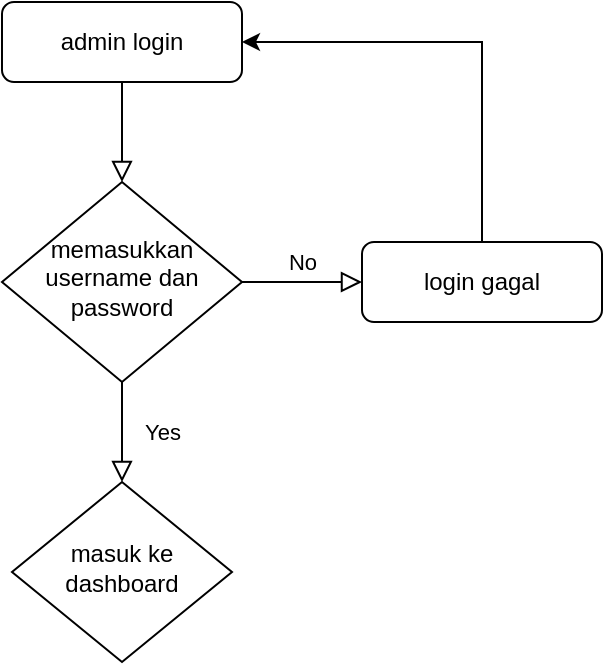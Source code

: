 <mxfile version="14.3.0" type="github" pages="2">
  <diagram id="C5RBs43oDa-KdzZeNtuy" name="Page-1">
    <mxGraphModel dx="868" dy="488" grid="1" gridSize="10" guides="1" tooltips="1" connect="1" arrows="1" fold="1" page="1" pageScale="1" pageWidth="827" pageHeight="1169" math="0" shadow="0">
      <root>
        <mxCell id="WIyWlLk6GJQsqaUBKTNV-0" />
        <mxCell id="WIyWlLk6GJQsqaUBKTNV-1" parent="WIyWlLk6GJQsqaUBKTNV-0" />
        <mxCell id="WIyWlLk6GJQsqaUBKTNV-2" value="" style="rounded=0;html=1;jettySize=auto;orthogonalLoop=1;fontSize=11;endArrow=block;endFill=0;endSize=8;strokeWidth=1;shadow=0;labelBackgroundColor=none;edgeStyle=orthogonalEdgeStyle;" parent="WIyWlLk6GJQsqaUBKTNV-1" source="WIyWlLk6GJQsqaUBKTNV-3" target="WIyWlLk6GJQsqaUBKTNV-6" edge="1">
          <mxGeometry relative="1" as="geometry" />
        </mxCell>
        <mxCell id="WIyWlLk6GJQsqaUBKTNV-3" value="admin login" style="rounded=1;whiteSpace=wrap;html=1;fontSize=12;glass=0;strokeWidth=1;shadow=0;" parent="WIyWlLk6GJQsqaUBKTNV-1" vertex="1">
          <mxGeometry x="150" y="80" width="120" height="40" as="geometry" />
        </mxCell>
        <mxCell id="WIyWlLk6GJQsqaUBKTNV-4" value="Yes" style="rounded=0;html=1;jettySize=auto;orthogonalLoop=1;fontSize=11;endArrow=block;endFill=0;endSize=8;strokeWidth=1;shadow=0;labelBackgroundColor=none;edgeStyle=orthogonalEdgeStyle;" parent="WIyWlLk6GJQsqaUBKTNV-1" source="WIyWlLk6GJQsqaUBKTNV-6" target="WIyWlLk6GJQsqaUBKTNV-10" edge="1">
          <mxGeometry y="20" relative="1" as="geometry">
            <mxPoint as="offset" />
          </mxGeometry>
        </mxCell>
        <mxCell id="WIyWlLk6GJQsqaUBKTNV-5" value="No" style="edgeStyle=orthogonalEdgeStyle;rounded=0;html=1;jettySize=auto;orthogonalLoop=1;fontSize=11;endArrow=block;endFill=0;endSize=8;strokeWidth=1;shadow=0;labelBackgroundColor=none;" parent="WIyWlLk6GJQsqaUBKTNV-1" source="WIyWlLk6GJQsqaUBKTNV-6" target="WIyWlLk6GJQsqaUBKTNV-7" edge="1">
          <mxGeometry y="10" relative="1" as="geometry">
            <mxPoint as="offset" />
          </mxGeometry>
        </mxCell>
        <mxCell id="WIyWlLk6GJQsqaUBKTNV-6" value="memasukkan username dan password" style="rhombus;whiteSpace=wrap;html=1;shadow=0;fontFamily=Helvetica;fontSize=12;align=center;strokeWidth=1;spacing=6;spacingTop=-4;" parent="WIyWlLk6GJQsqaUBKTNV-1" vertex="1">
          <mxGeometry x="150" y="170" width="120" height="100" as="geometry" />
        </mxCell>
        <mxCell id="4Alwis1qKZL1sl8xGbqd-2" style="edgeStyle=orthogonalEdgeStyle;rounded=0;orthogonalLoop=1;jettySize=auto;html=1;exitX=0.5;exitY=0;exitDx=0;exitDy=0;entryX=1;entryY=0.5;entryDx=0;entryDy=0;" edge="1" parent="WIyWlLk6GJQsqaUBKTNV-1" source="WIyWlLk6GJQsqaUBKTNV-7" target="WIyWlLk6GJQsqaUBKTNV-3">
          <mxGeometry relative="1" as="geometry" />
        </mxCell>
        <mxCell id="WIyWlLk6GJQsqaUBKTNV-7" value="login gagal" style="rounded=1;whiteSpace=wrap;html=1;fontSize=12;glass=0;strokeWidth=1;shadow=0;" parent="WIyWlLk6GJQsqaUBKTNV-1" vertex="1">
          <mxGeometry x="330" y="200" width="120" height="40" as="geometry" />
        </mxCell>
        <mxCell id="WIyWlLk6GJQsqaUBKTNV-10" value="masuk ke dashboard" style="rhombus;whiteSpace=wrap;html=1;shadow=0;fontFamily=Helvetica;fontSize=12;align=center;strokeWidth=1;spacing=6;spacingTop=-4;" parent="WIyWlLk6GJQsqaUBKTNV-1" vertex="1">
          <mxGeometry x="155" y="320" width="110" height="90" as="geometry" />
        </mxCell>
      </root>
    </mxGraphModel>
  </diagram>
  <diagram id="_GtElA_Up8vUdJUjJvz9" name="Page-2">
    <mxGraphModel dx="1736" dy="976" grid="1" gridSize="10" guides="1" tooltips="1" connect="1" arrows="1" fold="1" page="1" pageScale="1" pageWidth="1169" pageHeight="1654" math="0" shadow="0">
      <root>
        <mxCell id="G3ZkEbGaR9kuROCJ14Rw-0" />
        <mxCell id="G3ZkEbGaR9kuROCJ14Rw-1" parent="G3ZkEbGaR9kuROCJ14Rw-0" />
        <mxCell id="SqQvsYoHiRkLZMvJoNwv-1" style="edgeStyle=orthogonalEdgeStyle;rounded=0;orthogonalLoop=1;jettySize=auto;html=1;entryX=0.5;entryY=0;entryDx=0;entryDy=0;" edge="1" parent="G3ZkEbGaR9kuROCJ14Rw-1" source="SqQvsYoHiRkLZMvJoNwv-0" target="lf2pu00sM3WdBxK_Zstw-0">
          <mxGeometry relative="1" as="geometry">
            <mxPoint x="160" y="150" as="targetPoint" />
          </mxGeometry>
        </mxCell>
        <mxCell id="SqQvsYoHiRkLZMvJoNwv-0" value="user register" style="rounded=1;whiteSpace=wrap;html=1;" vertex="1" parent="G3ZkEbGaR9kuROCJ14Rw-1">
          <mxGeometry x="464" y="80" width="120" height="50" as="geometry" />
        </mxCell>
        <mxCell id="lf2pu00sM3WdBxK_Zstw-1" style="edgeStyle=orthogonalEdgeStyle;rounded=0;orthogonalLoop=1;jettySize=auto;html=1;entryX=0;entryY=0.5;entryDx=0;entryDy=0;" edge="1" parent="G3ZkEbGaR9kuROCJ14Rw-1" source="lf2pu00sM3WdBxK_Zstw-0" target="lf2pu00sM3WdBxK_Zstw-3">
          <mxGeometry relative="1" as="geometry">
            <mxPoint x="280" y="220" as="targetPoint" />
          </mxGeometry>
        </mxCell>
        <mxCell id="lf2pu00sM3WdBxK_Zstw-53" style="edgeStyle=orthogonalEdgeStyle;rounded=0;orthogonalLoop=1;jettySize=auto;html=1;entryX=0.5;entryY=0;entryDx=0;entryDy=0;" edge="1" parent="G3ZkEbGaR9kuROCJ14Rw-1" source="lf2pu00sM3WdBxK_Zstw-0" target="lf2pu00sM3WdBxK_Zstw-8">
          <mxGeometry relative="1" as="geometry" />
        </mxCell>
        <mxCell id="lf2pu00sM3WdBxK_Zstw-0" value="mengisi data diri" style="rhombus;whiteSpace=wrap;html=1;" vertex="1" parent="G3ZkEbGaR9kuROCJ14Rw-1">
          <mxGeometry x="459" y="160" width="130" height="80" as="geometry" />
        </mxCell>
        <mxCell id="lf2pu00sM3WdBxK_Zstw-2" value="salah" style="text;html=1;align=center;verticalAlign=middle;resizable=0;points=[];autosize=1;" vertex="1" parent="G3ZkEbGaR9kuROCJ14Rw-1">
          <mxGeometry x="584" y="180" width="40" height="20" as="geometry" />
        </mxCell>
        <mxCell id="lf2pu00sM3WdBxK_Zstw-52" style="edgeStyle=orthogonalEdgeStyle;rounded=0;orthogonalLoop=1;jettySize=auto;html=1;entryX=1;entryY=0.5;entryDx=0;entryDy=0;" edge="1" parent="G3ZkEbGaR9kuROCJ14Rw-1" source="lf2pu00sM3WdBxK_Zstw-3" target="SqQvsYoHiRkLZMvJoNwv-0">
          <mxGeometry relative="1" as="geometry">
            <Array as="points">
              <mxPoint x="680" y="105" />
            </Array>
          </mxGeometry>
        </mxCell>
        <mxCell id="lf2pu00sM3WdBxK_Zstw-3" value="registrasi gagal" style="rounded=1;whiteSpace=wrap;html=1;" vertex="1" parent="G3ZkEbGaR9kuROCJ14Rw-1">
          <mxGeometry x="630" y="180" width="100" height="40" as="geometry" />
        </mxCell>
        <mxCell id="lf2pu00sM3WdBxK_Zstw-7" value="benar" style="text;html=1;align=center;verticalAlign=middle;resizable=0;points=[];autosize=1;" vertex="1" parent="G3ZkEbGaR9kuROCJ14Rw-1">
          <mxGeometry x="469" y="240" width="50" height="20" as="geometry" />
        </mxCell>
        <mxCell id="lf2pu00sM3WdBxK_Zstw-55" style="edgeStyle=orthogonalEdgeStyle;rounded=0;orthogonalLoop=1;jettySize=auto;html=1;entryX=0.5;entryY=0;entryDx=0;entryDy=0;" edge="1" parent="G3ZkEbGaR9kuROCJ14Rw-1" source="lf2pu00sM3WdBxK_Zstw-8" target="lf2pu00sM3WdBxK_Zstw-15">
          <mxGeometry relative="1" as="geometry" />
        </mxCell>
        <mxCell id="lf2pu00sM3WdBxK_Zstw-8" value="login" style="rounded=1;whiteSpace=wrap;html=1;" vertex="1" parent="G3ZkEbGaR9kuROCJ14Rw-1">
          <mxGeometry x="469" y="280" width="110" height="40" as="geometry" />
        </mxCell>
        <mxCell id="lf2pu00sM3WdBxK_Zstw-57" style="edgeStyle=orthogonalEdgeStyle;rounded=0;orthogonalLoop=1;jettySize=auto;html=1;entryX=0;entryY=0.5;entryDx=0;entryDy=0;" edge="1" parent="G3ZkEbGaR9kuROCJ14Rw-1" source="lf2pu00sM3WdBxK_Zstw-15" target="lf2pu00sM3WdBxK_Zstw-18">
          <mxGeometry relative="1" as="geometry" />
        </mxCell>
        <mxCell id="lf2pu00sM3WdBxK_Zstw-59" style="edgeStyle=orthogonalEdgeStyle;rounded=0;orthogonalLoop=1;jettySize=auto;html=1;entryX=0.5;entryY=0;entryDx=0;entryDy=0;" edge="1" parent="G3ZkEbGaR9kuROCJ14Rw-1" source="lf2pu00sM3WdBxK_Zstw-15" target="lf2pu00sM3WdBxK_Zstw-21">
          <mxGeometry relative="1" as="geometry" />
        </mxCell>
        <mxCell id="lf2pu00sM3WdBxK_Zstw-15" value="memasukkan&lt;br&gt;user nama&lt;br&gt;dan password" style="rhombus;whiteSpace=wrap;html=1;" vertex="1" parent="G3ZkEbGaR9kuROCJ14Rw-1">
          <mxGeometry x="454" y="360" width="140" height="120" as="geometry" />
        </mxCell>
        <mxCell id="lf2pu00sM3WdBxK_Zstw-17" value="salah" style="text;html=1;align=center;verticalAlign=middle;resizable=0;points=[];autosize=1;" vertex="1" parent="G3ZkEbGaR9kuROCJ14Rw-1">
          <mxGeometry x="594" y="400" width="40" height="20" as="geometry" />
        </mxCell>
        <mxCell id="lf2pu00sM3WdBxK_Zstw-19" style="edgeStyle=orthogonalEdgeStyle;rounded=0;orthogonalLoop=1;jettySize=auto;html=1;entryX=1;entryY=0.5;entryDx=0;entryDy=0;" edge="1" parent="G3ZkEbGaR9kuROCJ14Rw-1" source="lf2pu00sM3WdBxK_Zstw-18" target="lf2pu00sM3WdBxK_Zstw-8">
          <mxGeometry relative="1" as="geometry">
            <Array as="points">
              <mxPoint x="680" y="300" />
            </Array>
          </mxGeometry>
        </mxCell>
        <mxCell id="lf2pu00sM3WdBxK_Zstw-18" value="login gagal" style="rounded=1;whiteSpace=wrap;html=1;" vertex="1" parent="G3ZkEbGaR9kuROCJ14Rw-1">
          <mxGeometry x="650" y="405" width="100" height="40" as="geometry" />
        </mxCell>
        <mxCell id="lf2pu00sM3WdBxK_Zstw-60" style="edgeStyle=orthogonalEdgeStyle;rounded=0;orthogonalLoop=1;jettySize=auto;html=1;entryX=0.5;entryY=0;entryDx=0;entryDy=0;" edge="1" parent="G3ZkEbGaR9kuROCJ14Rw-1" source="lf2pu00sM3WdBxK_Zstw-21" target="lf2pu00sM3WdBxK_Zstw-27">
          <mxGeometry relative="1" as="geometry" />
        </mxCell>
        <mxCell id="lf2pu00sM3WdBxK_Zstw-21" value="masuk ke aplikasi" style="rounded=1;whiteSpace=wrap;html=1;" vertex="1" parent="G3ZkEbGaR9kuROCJ14Rw-1">
          <mxGeometry x="461.5" y="520" width="125" height="40" as="geometry" />
        </mxCell>
        <mxCell id="lf2pu00sM3WdBxK_Zstw-61" style="edgeStyle=orthogonalEdgeStyle;rounded=0;orthogonalLoop=1;jettySize=auto;html=1;entryX=0.5;entryY=0;entryDx=0;entryDy=0;" edge="1" parent="G3ZkEbGaR9kuROCJ14Rw-1" source="lf2pu00sM3WdBxK_Zstw-27" target="lf2pu00sM3WdBxK_Zstw-29">
          <mxGeometry relative="1" as="geometry" />
        </mxCell>
        <mxCell id="lf2pu00sM3WdBxK_Zstw-27" value="memilih barang" style="rounded=1;whiteSpace=wrap;html=1;" vertex="1" parent="G3ZkEbGaR9kuROCJ14Rw-1">
          <mxGeometry x="461.5" y="610" width="125" height="40" as="geometry" />
        </mxCell>
        <mxCell id="lf2pu00sM3WdBxK_Zstw-31" style="edgeStyle=orthogonalEdgeStyle;rounded=0;orthogonalLoop=1;jettySize=auto;html=1;entryX=0;entryY=0.5;entryDx=0;entryDy=0;" edge="1" parent="G3ZkEbGaR9kuROCJ14Rw-1" source="lf2pu00sM3WdBxK_Zstw-29" target="lf2pu00sM3WdBxK_Zstw-33">
          <mxGeometry relative="1" as="geometry">
            <mxPoint x="260" y="725" as="targetPoint" />
          </mxGeometry>
        </mxCell>
        <mxCell id="lf2pu00sM3WdBxK_Zstw-35" style="edgeStyle=orthogonalEdgeStyle;rounded=0;orthogonalLoop=1;jettySize=auto;html=1;" edge="1" parent="G3ZkEbGaR9kuROCJ14Rw-1" source="lf2pu00sM3WdBxK_Zstw-29" target="lf2pu00sM3WdBxK_Zstw-36">
          <mxGeometry relative="1" as="geometry">
            <mxPoint x="157.5" y="820" as="targetPoint" />
          </mxGeometry>
        </mxCell>
        <mxCell id="lf2pu00sM3WdBxK_Zstw-29" value="memasukkan jumlah" style="rhombus;whiteSpace=wrap;html=1;" vertex="1" parent="G3ZkEbGaR9kuROCJ14Rw-1">
          <mxGeometry x="477.75" y="700" width="92.5" height="90" as="geometry" />
        </mxCell>
        <mxCell id="lf2pu00sM3WdBxK_Zstw-32" value="salah" style="text;html=1;align=center;verticalAlign=middle;resizable=0;points=[];autosize=1;" vertex="1" parent="G3ZkEbGaR9kuROCJ14Rw-1">
          <mxGeometry x="579" y="710" width="40" height="20" as="geometry" />
        </mxCell>
        <mxCell id="lf2pu00sM3WdBxK_Zstw-34" style="edgeStyle=orthogonalEdgeStyle;rounded=0;orthogonalLoop=1;jettySize=auto;html=1;entryX=1;entryY=0.5;entryDx=0;entryDy=0;" edge="1" parent="G3ZkEbGaR9kuROCJ14Rw-1" source="lf2pu00sM3WdBxK_Zstw-33" target="lf2pu00sM3WdBxK_Zstw-27">
          <mxGeometry relative="1" as="geometry">
            <Array as="points">
              <mxPoint x="710" y="630" />
            </Array>
          </mxGeometry>
        </mxCell>
        <mxCell id="lf2pu00sM3WdBxK_Zstw-33" value="gagal memasukkan ke keranjang" style="rounded=1;whiteSpace=wrap;html=1;" vertex="1" parent="G3ZkEbGaR9kuROCJ14Rw-1">
          <mxGeometry x="660" y="717.5" width="120" height="55" as="geometry" />
        </mxCell>
        <mxCell id="lf2pu00sM3WdBxK_Zstw-41" style="edgeStyle=orthogonalEdgeStyle;rounded=0;orthogonalLoop=1;jettySize=auto;html=1;" edge="1" parent="G3ZkEbGaR9kuROCJ14Rw-1" source="lf2pu00sM3WdBxK_Zstw-36" target="lf2pu00sM3WdBxK_Zstw-42">
          <mxGeometry relative="1" as="geometry">
            <mxPoint x="157.5" y="920" as="targetPoint" />
          </mxGeometry>
        </mxCell>
        <mxCell id="lf2pu00sM3WdBxK_Zstw-36" value="masuk ke keranjang" style="rounded=1;whiteSpace=wrap;html=1;" vertex="1" parent="G3ZkEbGaR9kuROCJ14Rw-1">
          <mxGeometry x="464" y="850" width="120" height="60" as="geometry" />
        </mxCell>
        <mxCell id="lf2pu00sM3WdBxK_Zstw-38" value="ya" style="text;html=1;align=center;verticalAlign=middle;resizable=0;points=[];autosize=1;" vertex="1" parent="G3ZkEbGaR9kuROCJ14Rw-1">
          <mxGeometry x="476.5" y="1050" width="30" height="20" as="geometry" />
        </mxCell>
        <mxCell id="lf2pu00sM3WdBxK_Zstw-40" style="edgeStyle=orthogonalEdgeStyle;rounded=0;orthogonalLoop=1;jettySize=auto;html=1;entryX=0.5;entryY=0;entryDx=0;entryDy=0;" edge="1" parent="G3ZkEbGaR9kuROCJ14Rw-1" source="lf2pu00sM3WdBxK_Zstw-39" target="SqQvsYoHiRkLZMvJoNwv-0">
          <mxGeometry relative="1" as="geometry" />
        </mxCell>
        <mxCell id="lf2pu00sM3WdBxK_Zstw-39" value="mulai" style="rounded=1;whiteSpace=wrap;html=1;" vertex="1" parent="G3ZkEbGaR9kuROCJ14Rw-1">
          <mxGeometry x="464" width="120" height="50" as="geometry" />
        </mxCell>
        <mxCell id="lf2pu00sM3WdBxK_Zstw-43" style="edgeStyle=orthogonalEdgeStyle;rounded=0;orthogonalLoop=1;jettySize=auto;html=1;entryX=0;entryY=0.5;entryDx=0;entryDy=0;" edge="1" parent="G3ZkEbGaR9kuROCJ14Rw-1" source="lf2pu00sM3WdBxK_Zstw-42" target="lf2pu00sM3WdBxK_Zstw-45">
          <mxGeometry relative="1" as="geometry">
            <mxPoint x="250" y="950" as="targetPoint" />
          </mxGeometry>
        </mxCell>
        <mxCell id="lf2pu00sM3WdBxK_Zstw-47" style="edgeStyle=orthogonalEdgeStyle;rounded=0;orthogonalLoop=1;jettySize=auto;html=1;" edge="1" parent="G3ZkEbGaR9kuROCJ14Rw-1" source="lf2pu00sM3WdBxK_Zstw-42" target="lf2pu00sM3WdBxK_Zstw-48">
          <mxGeometry relative="1" as="geometry">
            <mxPoint x="157.5" y="1040" as="targetPoint" />
          </mxGeometry>
        </mxCell>
        <mxCell id="lf2pu00sM3WdBxK_Zstw-42" value="checkout" style="rhombus;whiteSpace=wrap;html=1;" vertex="1" parent="G3ZkEbGaR9kuROCJ14Rw-1">
          <mxGeometry x="484" y="960" width="80" height="80" as="geometry" />
        </mxCell>
        <mxCell id="lf2pu00sM3WdBxK_Zstw-44" value="tidak" style="text;html=1;align=center;verticalAlign=middle;resizable=0;points=[];autosize=1;" vertex="1" parent="G3ZkEbGaR9kuROCJ14Rw-1">
          <mxGeometry x="584" y="970" width="40" height="20" as="geometry" />
        </mxCell>
        <mxCell id="lf2pu00sM3WdBxK_Zstw-45" value="selesai" style="rounded=1;whiteSpace=wrap;html=1;" vertex="1" parent="G3ZkEbGaR9kuROCJ14Rw-1">
          <mxGeometry x="660" y="980" width="110" height="40" as="geometry" />
        </mxCell>
        <mxCell id="lf2pu00sM3WdBxK_Zstw-49" style="edgeStyle=orthogonalEdgeStyle;rounded=0;orthogonalLoop=1;jettySize=auto;html=1;" edge="1" parent="G3ZkEbGaR9kuROCJ14Rw-1" source="lf2pu00sM3WdBxK_Zstw-48" target="lf2pu00sM3WdBxK_Zstw-50">
          <mxGeometry relative="1" as="geometry">
            <mxPoint x="157.5" y="1140" as="targetPoint" />
          </mxGeometry>
        </mxCell>
        <mxCell id="lf2pu00sM3WdBxK_Zstw-48" value="bayar" style="rounded=1;whiteSpace=wrap;html=1;" vertex="1" parent="G3ZkEbGaR9kuROCJ14Rw-1">
          <mxGeometry x="466.5" y="1100" width="112.5" height="40" as="geometry" />
        </mxCell>
        <mxCell id="lf2pu00sM3WdBxK_Zstw-50" value="selesai" style="rounded=1;whiteSpace=wrap;html=1;" vertex="1" parent="G3ZkEbGaR9kuROCJ14Rw-1">
          <mxGeometry x="466.5" y="1180" width="112.5" height="40" as="geometry" />
        </mxCell>
        <mxCell id="lf2pu00sM3WdBxK_Zstw-54" style="edgeStyle=orthogonalEdgeStyle;rounded=0;orthogonalLoop=1;jettySize=auto;html=1;exitX=0.5;exitY=1;exitDx=0;exitDy=0;" edge="1" parent="G3ZkEbGaR9kuROCJ14Rw-1" source="lf2pu00sM3WdBxK_Zstw-8" target="lf2pu00sM3WdBxK_Zstw-8">
          <mxGeometry relative="1" as="geometry" />
        </mxCell>
      </root>
    </mxGraphModel>
  </diagram>
</mxfile>
